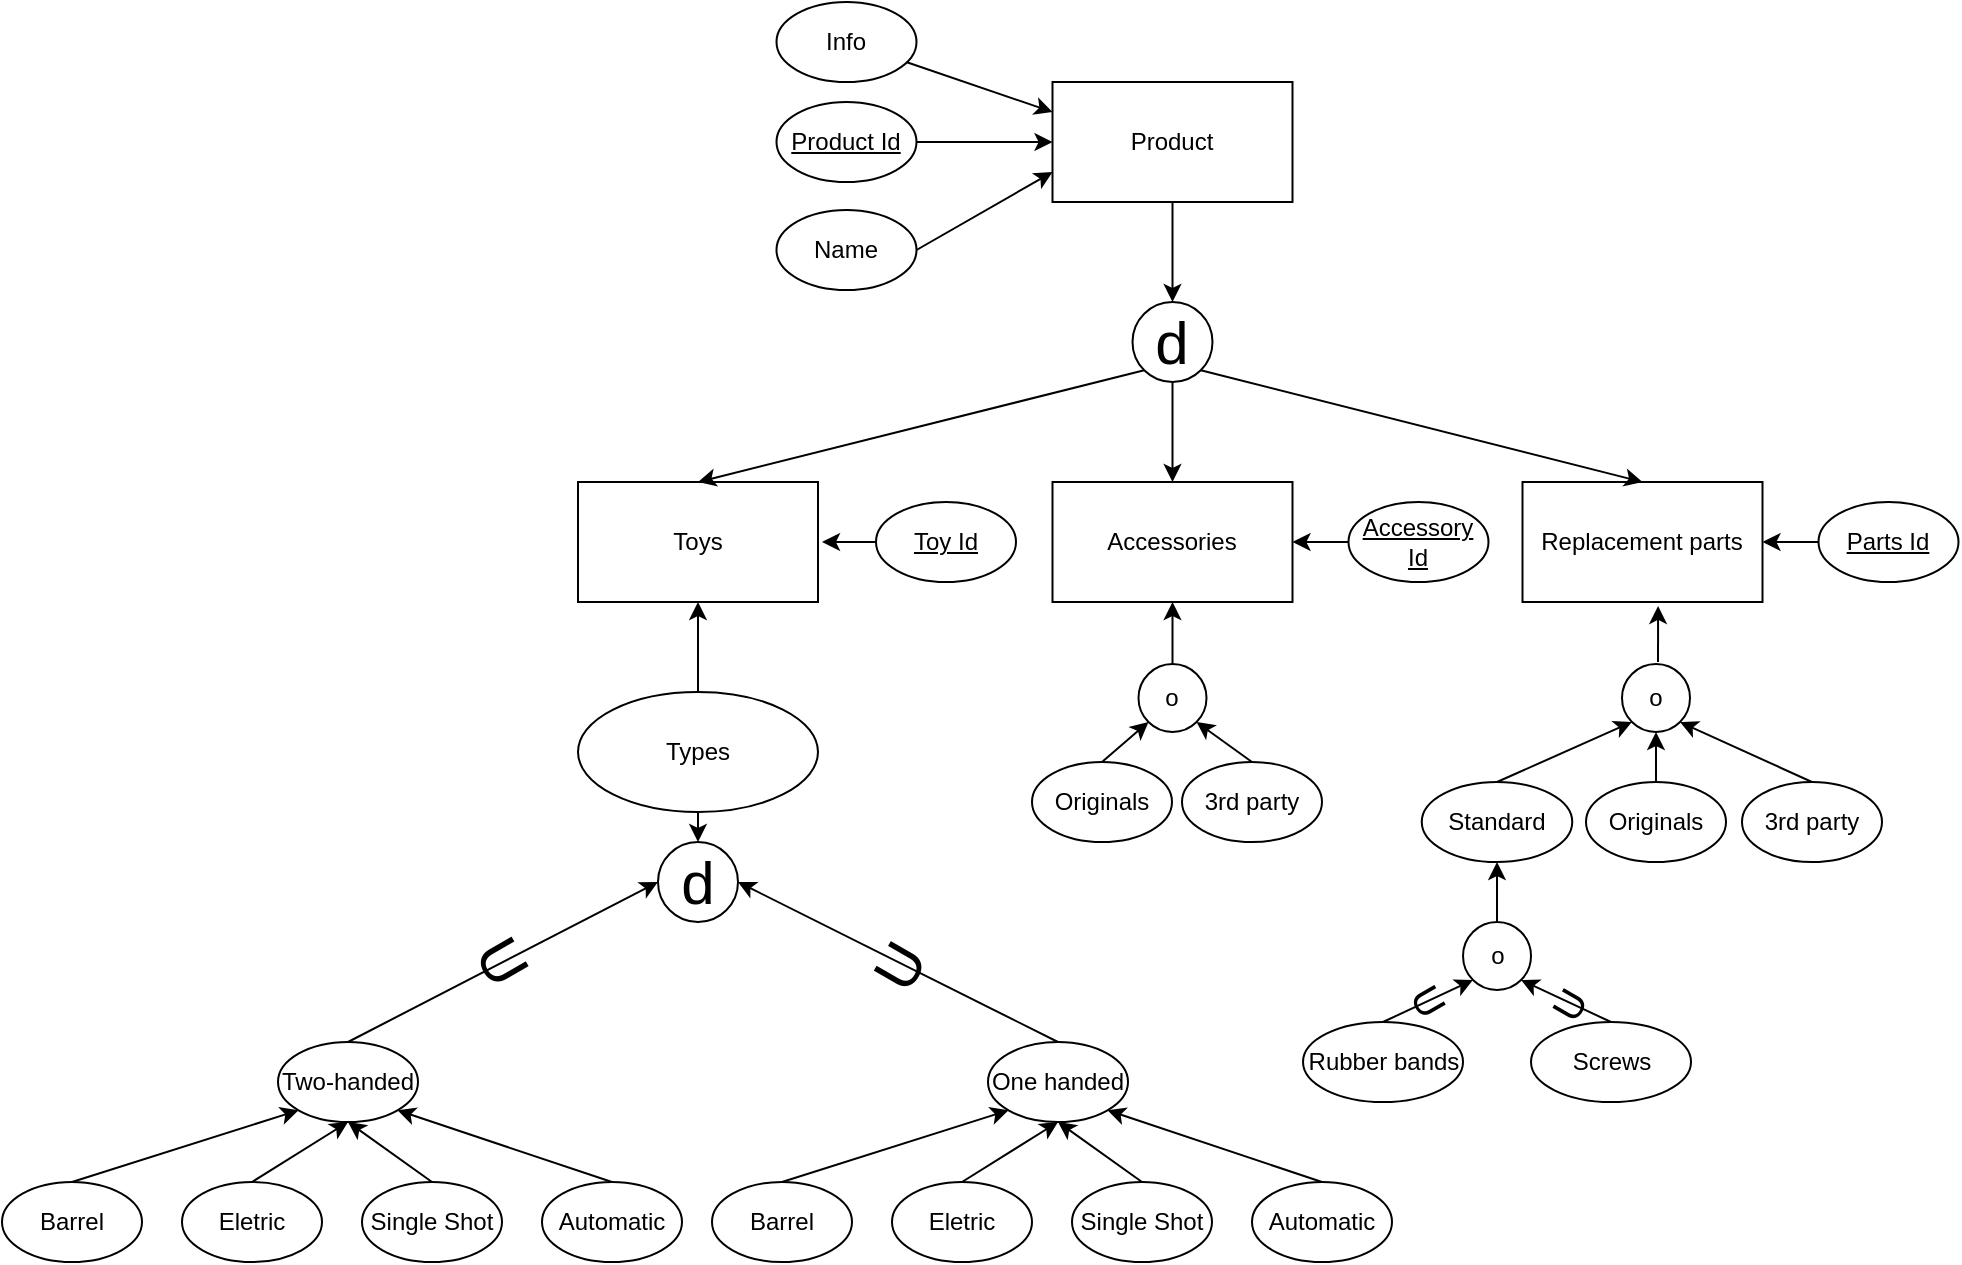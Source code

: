 <mxfile>
    <diagram id="TivljmTcrd8rTAhXfbgg" name="Page-1">
        <mxGraphModel dx="1540" dy="1310" grid="1" gridSize="10" guides="1" tooltips="1" connect="1" arrows="1" fold="1" page="0" pageScale="1" pageWidth="1169" pageHeight="827" math="0" shadow="0">
            <root>
                <mxCell id="0"/>
                <mxCell id="1" parent="0"/>
                <mxCell id="3" value="Toys" style="rounded=0;whiteSpace=wrap;html=1;" parent="1" vertex="1">
                    <mxGeometry x="-102" y="190" width="120" height="60" as="geometry"/>
                </mxCell>
                <mxCell id="4" value="Accessories" style="rounded=0;whiteSpace=wrap;html=1;" parent="1" vertex="1">
                    <mxGeometry x="135.25" y="190" width="120" height="60" as="geometry"/>
                </mxCell>
                <mxCell id="81" style="edgeStyle=none;html=1;exitX=0.5;exitY=0;exitDx=0;exitDy=0;entryX=0.5;entryY=1;entryDx=0;entryDy=0;" parent="1" source="7" target="16" edge="1">
                    <mxGeometry relative="1" as="geometry"/>
                </mxCell>
                <mxCell id="79" style="edgeStyle=none;html=1;exitX=0.5;exitY=0;exitDx=0;exitDy=0;entryX=0;entryY=1;entryDx=0;entryDy=0;" parent="1" source="8" target="16" edge="1">
                    <mxGeometry relative="1" as="geometry"/>
                </mxCell>
                <mxCell id="54" style="edgeStyle=none;html=1;exitX=0.5;exitY=0;exitDx=0;exitDy=0;entryX=0.5;entryY=1;entryDx=0;entryDy=0;" parent="1" source="9" target="128" edge="1">
                    <mxGeometry relative="1" as="geometry"/>
                </mxCell>
                <mxCell id="82" style="edgeStyle=none;html=1;exitX=0.5;exitY=0;exitDx=0;exitDy=0;entryX=1;entryY=1;entryDx=0;entryDy=0;" parent="1" source="10" target="16" edge="1">
                    <mxGeometry relative="1" as="geometry"/>
                </mxCell>
                <mxCell id="55" style="edgeStyle=none;html=1;exitX=0.5;exitY=0;exitDx=0;exitDy=0;entryX=1;entryY=1;entryDx=0;entryDy=0;" parent="1" source="11" target="128" edge="1">
                    <mxGeometry relative="1" as="geometry"/>
                </mxCell>
                <mxCell id="27" style="edgeStyle=none;html=1;exitX=0.5;exitY=0;exitDx=0;exitDy=0;entryX=0;entryY=1;entryDx=0;entryDy=0;" parent="1" source="12" target="128" edge="1">
                    <mxGeometry relative="1" as="geometry"/>
                </mxCell>
                <mxCell id="80" style="edgeStyle=none;html=1;exitX=0.5;exitY=0;exitDx=0;exitDy=0;entryX=0.5;entryY=1;entryDx=0;entryDy=0;" parent="1" source="13" target="16" edge="1">
                    <mxGeometry relative="1" as="geometry"/>
                </mxCell>
                <mxCell id="15" value="Rubber bands" style="ellipse;whiteSpace=wrap;html=1;" parent="1" vertex="1">
                    <mxGeometry x="260.51" y="460" width="80" height="40" as="geometry"/>
                </mxCell>
                <mxCell id="12" value="Standard" style="ellipse;whiteSpace=wrap;html=1;" parent="1" vertex="1">
                    <mxGeometry x="319.88" y="340" width="75.25" height="40" as="geometry"/>
                </mxCell>
                <mxCell id="64" style="edgeStyle=none;html=1;exitX=0.5;exitY=0;exitDx=0;exitDy=0;entryX=0;entryY=1;entryDx=0;entryDy=0;" parent="1" source="62" target="134" edge="1">
                    <mxGeometry relative="1" as="geometry"/>
                </mxCell>
                <mxCell id="9" value="Originals" style="ellipse;whiteSpace=wrap;html=1;" parent="1" vertex="1">
                    <mxGeometry x="402" y="340" width="70" height="40" as="geometry"/>
                </mxCell>
                <mxCell id="11" value="3rd party" style="ellipse;whiteSpace=wrap;html=1;" parent="1" vertex="1">
                    <mxGeometry x="480" y="340" width="70" height="40" as="geometry"/>
                </mxCell>
                <mxCell id="65" style="edgeStyle=none;html=1;exitX=0.5;exitY=0;exitDx=0;exitDy=0;entryX=1;entryY=1;entryDx=0;entryDy=0;" parent="1" source="63" target="134" edge="1">
                    <mxGeometry relative="1" as="geometry"/>
                </mxCell>
                <mxCell id="67" style="edgeStyle=none;html=1;entryX=0.5;entryY=1;entryDx=0;entryDy=0;" parent="1" source="66" target="3" edge="1">
                    <mxGeometry relative="1" as="geometry"/>
                </mxCell>
                <mxCell id="62" value="Originals" style="ellipse;whiteSpace=wrap;html=1;" parent="1" vertex="1">
                    <mxGeometry x="125" y="330" width="70" height="40" as="geometry"/>
                </mxCell>
                <mxCell id="63" value="3rd party" style="ellipse;whiteSpace=wrap;html=1;" parent="1" vertex="1">
                    <mxGeometry x="200" y="330" width="70" height="40" as="geometry"/>
                </mxCell>
                <mxCell id="71" style="edgeStyle=none;html=1;exitX=1;exitY=0.5;exitDx=0;exitDy=0;" parent="1" source="70" edge="1">
                    <mxGeometry relative="1" as="geometry">
                        <mxPoint x="20" y="220" as="targetPoint"/>
                    </mxGeometry>
                </mxCell>
                <mxCell id="127" style="edgeStyle=none;html=1;exitX=0.5;exitY=1;exitDx=0;exitDy=0;entryX=0.5;entryY=0;entryDx=0;entryDy=0;fontSize=30;" parent="1" source="66" target="126" edge="1">
                    <mxGeometry relative="1" as="geometry"/>
                </mxCell>
                <mxCell id="66" value="Types" style="ellipse;whiteSpace=wrap;html=1;" parent="1" vertex="1">
                    <mxGeometry x="-102" y="295" width="120" height="60" as="geometry"/>
                </mxCell>
                <mxCell id="83" style="edgeStyle=none;html=1;exitX=0.5;exitY=0;exitDx=0;exitDy=0;entryX=0.5;entryY=1;entryDx=0;entryDy=0;" parent="1" source="84" target="91" edge="1">
                    <mxGeometry relative="1" as="geometry"/>
                </mxCell>
                <mxCell id="70" value="&lt;u&gt;Toy Id&lt;/u&gt;" style="ellipse;whiteSpace=wrap;html=1;" parent="1" vertex="1">
                    <mxGeometry x="47" y="200" width="70" height="40" as="geometry"/>
                </mxCell>
                <mxCell id="16" value="Two-handed" style="ellipse;whiteSpace=wrap;html=1;" parent="1" vertex="1">
                    <mxGeometry x="-252" y="470" width="70" height="40" as="geometry"/>
                </mxCell>
                <mxCell id="8" value="Barrel" style="ellipse;whiteSpace=wrap;html=1;" parent="1" vertex="1">
                    <mxGeometry x="-390" y="540" width="70" height="40" as="geometry"/>
                </mxCell>
                <mxCell id="13" value="Eletric" style="ellipse;whiteSpace=wrap;html=1;" parent="1" vertex="1">
                    <mxGeometry x="-300" y="540" width="70" height="40" as="geometry"/>
                </mxCell>
                <mxCell id="7" value="Single Shot" style="ellipse;whiteSpace=wrap;html=1;" parent="1" vertex="1">
                    <mxGeometry x="-210" y="540" width="70" height="40" as="geometry"/>
                </mxCell>
                <mxCell id="10" value="Automatic" style="ellipse;whiteSpace=wrap;html=1;" parent="1" vertex="1">
                    <mxGeometry x="-120" y="540" width="70" height="40" as="geometry"/>
                </mxCell>
                <mxCell id="84" value="Single Shot" style="ellipse;whiteSpace=wrap;html=1;" parent="1" vertex="1">
                    <mxGeometry x="145" y="540" width="70" height="40" as="geometry"/>
                </mxCell>
                <mxCell id="85" style="edgeStyle=none;html=1;exitX=0.5;exitY=0;exitDx=0;exitDy=0;entryX=0;entryY=1;entryDx=0;entryDy=0;" parent="1" source="86" target="91" edge="1">
                    <mxGeometry relative="1" as="geometry"/>
                </mxCell>
                <mxCell id="86" value="Barrel" style="ellipse;whiteSpace=wrap;html=1;" parent="1" vertex="1">
                    <mxGeometry x="-35" y="540" width="70" height="40" as="geometry"/>
                </mxCell>
                <mxCell id="87" style="edgeStyle=none;html=1;exitX=0.5;exitY=0;exitDx=0;exitDy=0;entryX=1;entryY=1;entryDx=0;entryDy=0;" parent="1" source="88" target="91" edge="1">
                    <mxGeometry relative="1" as="geometry"/>
                </mxCell>
                <mxCell id="88" value="Automatic" style="ellipse;whiteSpace=wrap;html=1;" parent="1" vertex="1">
                    <mxGeometry x="235" y="540" width="70" height="40" as="geometry"/>
                </mxCell>
                <mxCell id="89" style="edgeStyle=none;html=1;exitX=0.5;exitY=0;exitDx=0;exitDy=0;entryX=0.5;entryY=1;entryDx=0;entryDy=0;" parent="1" source="90" target="91" edge="1">
                    <mxGeometry relative="1" as="geometry"/>
                </mxCell>
                <mxCell id="90" value="Eletric" style="ellipse;whiteSpace=wrap;html=1;" parent="1" vertex="1">
                    <mxGeometry x="55" y="540" width="70" height="40" as="geometry"/>
                </mxCell>
                <mxCell id="97" style="edgeStyle=none;html=1;exitX=0;exitY=0.5;exitDx=0;exitDy=0;entryX=1;entryY=0.5;entryDx=0;entryDy=0;" parent="1" source="96" target="6" edge="1">
                    <mxGeometry relative="1" as="geometry">
                        <mxPoint x="643" y="393" as="targetPoint"/>
                    </mxGeometry>
                </mxCell>
                <mxCell id="91" value="One handed" style="ellipse;whiteSpace=wrap;html=1;" parent="1" vertex="1">
                    <mxGeometry x="103" y="470" width="70" height="40" as="geometry"/>
                </mxCell>
                <mxCell id="99" style="edgeStyle=none;html=1;exitX=0;exitY=0.5;exitDx=0;exitDy=0;entryX=1;entryY=0.5;entryDx=0;entryDy=0;" parent="1" source="98" target="4" edge="1">
                    <mxGeometry relative="1" as="geometry"/>
                </mxCell>
                <mxCell id="96" value="&lt;u&gt;Parts Id&lt;/u&gt;" style="ellipse;whiteSpace=wrap;html=1;" parent="1" vertex="1">
                    <mxGeometry x="518.25" y="200" width="70" height="40" as="geometry"/>
                </mxCell>
                <mxCell id="137" style="edgeStyle=none;html=1;exitX=0.5;exitY=1;exitDx=0;exitDy=0;entryX=0.5;entryY=0;entryDx=0;entryDy=0;" edge="1" parent="1" source="100" target="136">
                    <mxGeometry relative="1" as="geometry"/>
                </mxCell>
                <mxCell id="100" value="Product" style="whiteSpace=wrap;html=1;" parent="1" vertex="1">
                    <mxGeometry x="135.25" y="-10" width="120" height="60" as="geometry"/>
                </mxCell>
                <mxCell id="98" value="&lt;u&gt;Accessory Id&lt;/u&gt;" style="ellipse;whiteSpace=wrap;html=1;" parent="1" vertex="1">
                    <mxGeometry x="283.25" y="200" width="70" height="40" as="geometry"/>
                </mxCell>
                <mxCell id="104" style="edgeStyle=none;html=1;exitX=1;exitY=0.5;exitDx=0;exitDy=0;entryX=0;entryY=0.25;entryDx=0;entryDy=0;" parent="1" source="105" edge="1">
                    <mxGeometry relative="1" as="geometry">
                        <mxPoint x="135.25" y="20" as="targetPoint"/>
                    </mxGeometry>
                </mxCell>
                <mxCell id="105" value="&lt;u&gt;Product Id&lt;/u&gt;" style="ellipse;whiteSpace=wrap;html=1;" parent="1" vertex="1">
                    <mxGeometry x="-2.75" width="70" height="40" as="geometry"/>
                </mxCell>
                <mxCell id="112" style="edgeStyle=none;html=1;exitX=1;exitY=0.5;exitDx=0;exitDy=0;entryX=0;entryY=0.75;entryDx=0;entryDy=0;" parent="1" source="113" target="100" edge="1">
                    <mxGeometry relative="1" as="geometry">
                        <mxPoint x="135.25" y="64" as="targetPoint"/>
                    </mxGeometry>
                </mxCell>
                <mxCell id="113" value="Name" style="ellipse;whiteSpace=wrap;html=1;" parent="1" vertex="1">
                    <mxGeometry x="-2.75" y="54" width="70" height="40" as="geometry"/>
                </mxCell>
                <mxCell id="6" value="Replacement parts" style="rounded=0;whiteSpace=wrap;html=1;" parent="1" vertex="1">
                    <mxGeometry x="370.25" y="190" width="120" height="60" as="geometry"/>
                </mxCell>
                <mxCell id="117" style="edgeStyle=none;html=1;entryX=0;entryY=0.25;entryDx=0;entryDy=0;" parent="1" source="116" target="100" edge="1">
                    <mxGeometry relative="1" as="geometry"/>
                </mxCell>
                <mxCell id="116" value="Info" style="ellipse;whiteSpace=wrap;html=1;" parent="1" vertex="1">
                    <mxGeometry x="-2.75" y="-50" width="70" height="40" as="geometry"/>
                </mxCell>
                <mxCell id="121" value="" style="endArrow=classic;html=1;entryX=1;entryY=0.5;entryDx=0;entryDy=0;exitX=0.5;exitY=0;exitDx=0;exitDy=0;" parent="1" source="91" target="126" edge="1">
                    <mxGeometry relative="1" as="geometry">
                        <mxPoint x="105.43" y="380" as="sourcePoint"/>
                        <mxPoint x="-2" y="341.89" as="targetPoint"/>
                        <Array as="points"/>
                    </mxGeometry>
                </mxCell>
                <mxCell id="122" value="U" style="edgeLabel;resizable=0;html=1;align=center;verticalAlign=middle;rotation=-60;fontSize=30;labelBackgroundColor=none;" parent="121" connectable="0" vertex="1">
                    <mxGeometry relative="1" as="geometry">
                        <mxPoint y="2" as="offset"/>
                    </mxGeometry>
                </mxCell>
                <mxCell id="123" value="" style="endArrow=classic;html=1;entryX=0;entryY=0.5;entryDx=0;entryDy=0;exitX=0.5;exitY=0;exitDx=0;exitDy=0;" parent="1" source="16" target="126" edge="1">
                    <mxGeometry relative="1" as="geometry">
                        <mxPoint x="-220" y="310" as="sourcePoint"/>
                        <mxPoint x="22.57" y="403.79" as="targetPoint"/>
                        <Array as="points"/>
                    </mxGeometry>
                </mxCell>
                <mxCell id="124" value="U" style="edgeLabel;resizable=0;html=1;align=center;verticalAlign=middle;rotation=60;fontSize=30;labelBackgroundColor=none;" parent="123" connectable="0" vertex="1">
                    <mxGeometry relative="1" as="geometry">
                        <mxPoint y="-1" as="offset"/>
                    </mxGeometry>
                </mxCell>
                <mxCell id="126" value="d" style="ellipse;whiteSpace=wrap;html=1;aspect=fixed;labelBackgroundColor=none;fontSize=30;" parent="1" vertex="1">
                    <mxGeometry x="-62" y="370" width="40" height="40" as="geometry"/>
                </mxCell>
                <mxCell id="130" style="edgeStyle=none;html=1;entryX=0.565;entryY=1.033;entryDx=0;entryDy=0;entryPerimeter=0;" edge="1" parent="1" target="6">
                    <mxGeometry relative="1" as="geometry">
                        <mxPoint x="438" y="280" as="sourcePoint"/>
                        <mxPoint x="495" y="566" as="targetPoint"/>
                    </mxGeometry>
                </mxCell>
                <mxCell id="128" value="o" style="ellipse;whiteSpace=wrap;html=1;aspect=fixed;" vertex="1" parent="1">
                    <mxGeometry x="420" y="281" width="34" height="34" as="geometry"/>
                </mxCell>
                <mxCell id="132" value="Screws" style="ellipse;whiteSpace=wrap;html=1;" vertex="1" parent="1">
                    <mxGeometry x="374.51" y="460" width="80" height="40" as="geometry"/>
                </mxCell>
                <mxCell id="135" style="edgeStyle=none;html=1;exitX=0.5;exitY=0;exitDx=0;exitDy=0;entryX=0.5;entryY=1;entryDx=0;entryDy=0;" edge="1" parent="1" source="134" target="4">
                    <mxGeometry relative="1" as="geometry"/>
                </mxCell>
                <mxCell id="134" value="o" style="ellipse;whiteSpace=wrap;html=1;aspect=fixed;" vertex="1" parent="1">
                    <mxGeometry x="178.25" y="281" width="34" height="34" as="geometry"/>
                </mxCell>
                <mxCell id="138" style="edgeStyle=none;html=1;exitX=0.5;exitY=1;exitDx=0;exitDy=0;entryX=0.5;entryY=0;entryDx=0;entryDy=0;" edge="1" parent="1" source="136" target="4">
                    <mxGeometry relative="1" as="geometry"/>
                </mxCell>
                <mxCell id="139" style="edgeStyle=none;html=1;exitX=1;exitY=1;exitDx=0;exitDy=0;entryX=0.5;entryY=0;entryDx=0;entryDy=0;" edge="1" parent="1" source="136" target="6">
                    <mxGeometry relative="1" as="geometry"/>
                </mxCell>
                <mxCell id="140" style="edgeStyle=none;html=1;exitX=0;exitY=1;exitDx=0;exitDy=0;entryX=0.5;entryY=0;entryDx=0;entryDy=0;" edge="1" parent="1" source="136" target="3">
                    <mxGeometry relative="1" as="geometry"/>
                </mxCell>
                <mxCell id="136" value="d" style="ellipse;whiteSpace=wrap;html=1;aspect=fixed;labelBackgroundColor=none;fontSize=30;" vertex="1" parent="1">
                    <mxGeometry x="175.25" y="100" width="40" height="40" as="geometry"/>
                </mxCell>
                <mxCell id="141" value="" style="endArrow=classic;html=1;entryX=1;entryY=1;entryDx=0;entryDy=0;exitX=0.5;exitY=0;exitDx=0;exitDy=0;" edge="1" parent="1" source="132" target="146">
                    <mxGeometry relative="1" as="geometry">
                        <mxPoint x="540" y="480" as="sourcePoint"/>
                        <mxPoint x="380" y="400" as="targetPoint"/>
                        <Array as="points"/>
                    </mxGeometry>
                </mxCell>
                <mxCell id="142" value="U" style="edgeLabel;resizable=0;html=1;align=center;verticalAlign=middle;rotation=-60;fontSize=20;labelBackgroundColor=none;" connectable="0" vertex="1" parent="141">
                    <mxGeometry relative="1" as="geometry">
                        <mxPoint x="1" y="2" as="offset"/>
                    </mxGeometry>
                </mxCell>
                <mxCell id="143" value="" style="endArrow=classic;html=1;entryX=0;entryY=1;entryDx=0;entryDy=0;exitX=0.5;exitY=0;exitDx=0;exitDy=0;" edge="1" parent="1" source="15" target="146">
                    <mxGeometry relative="1" as="geometry">
                        <mxPoint x="158" y="490" as="sourcePoint"/>
                        <mxPoint x="-2" y="410" as="targetPoint"/>
                        <Array as="points"/>
                    </mxGeometry>
                </mxCell>
                <mxCell id="144" value="U" style="edgeLabel;resizable=0;html=1;align=center;verticalAlign=middle;rotation=60;fontSize=20;labelBackgroundColor=none;" connectable="0" vertex="1" parent="143">
                    <mxGeometry relative="1" as="geometry">
                        <mxPoint x="1" y="-1" as="offset"/>
                    </mxGeometry>
                </mxCell>
                <mxCell id="147" style="edgeStyle=none;html=1;exitX=0.5;exitY=0;exitDx=0;exitDy=0;entryX=0.5;entryY=1;entryDx=0;entryDy=0;fontSize=20;" edge="1" parent="1" source="146" target="12">
                    <mxGeometry relative="1" as="geometry"/>
                </mxCell>
                <mxCell id="146" value="o" style="ellipse;whiteSpace=wrap;html=1;aspect=fixed;" vertex="1" parent="1">
                    <mxGeometry x="340.51" y="410" width="34" height="34" as="geometry"/>
                </mxCell>
            </root>
        </mxGraphModel>
    </diagram>
</mxfile>